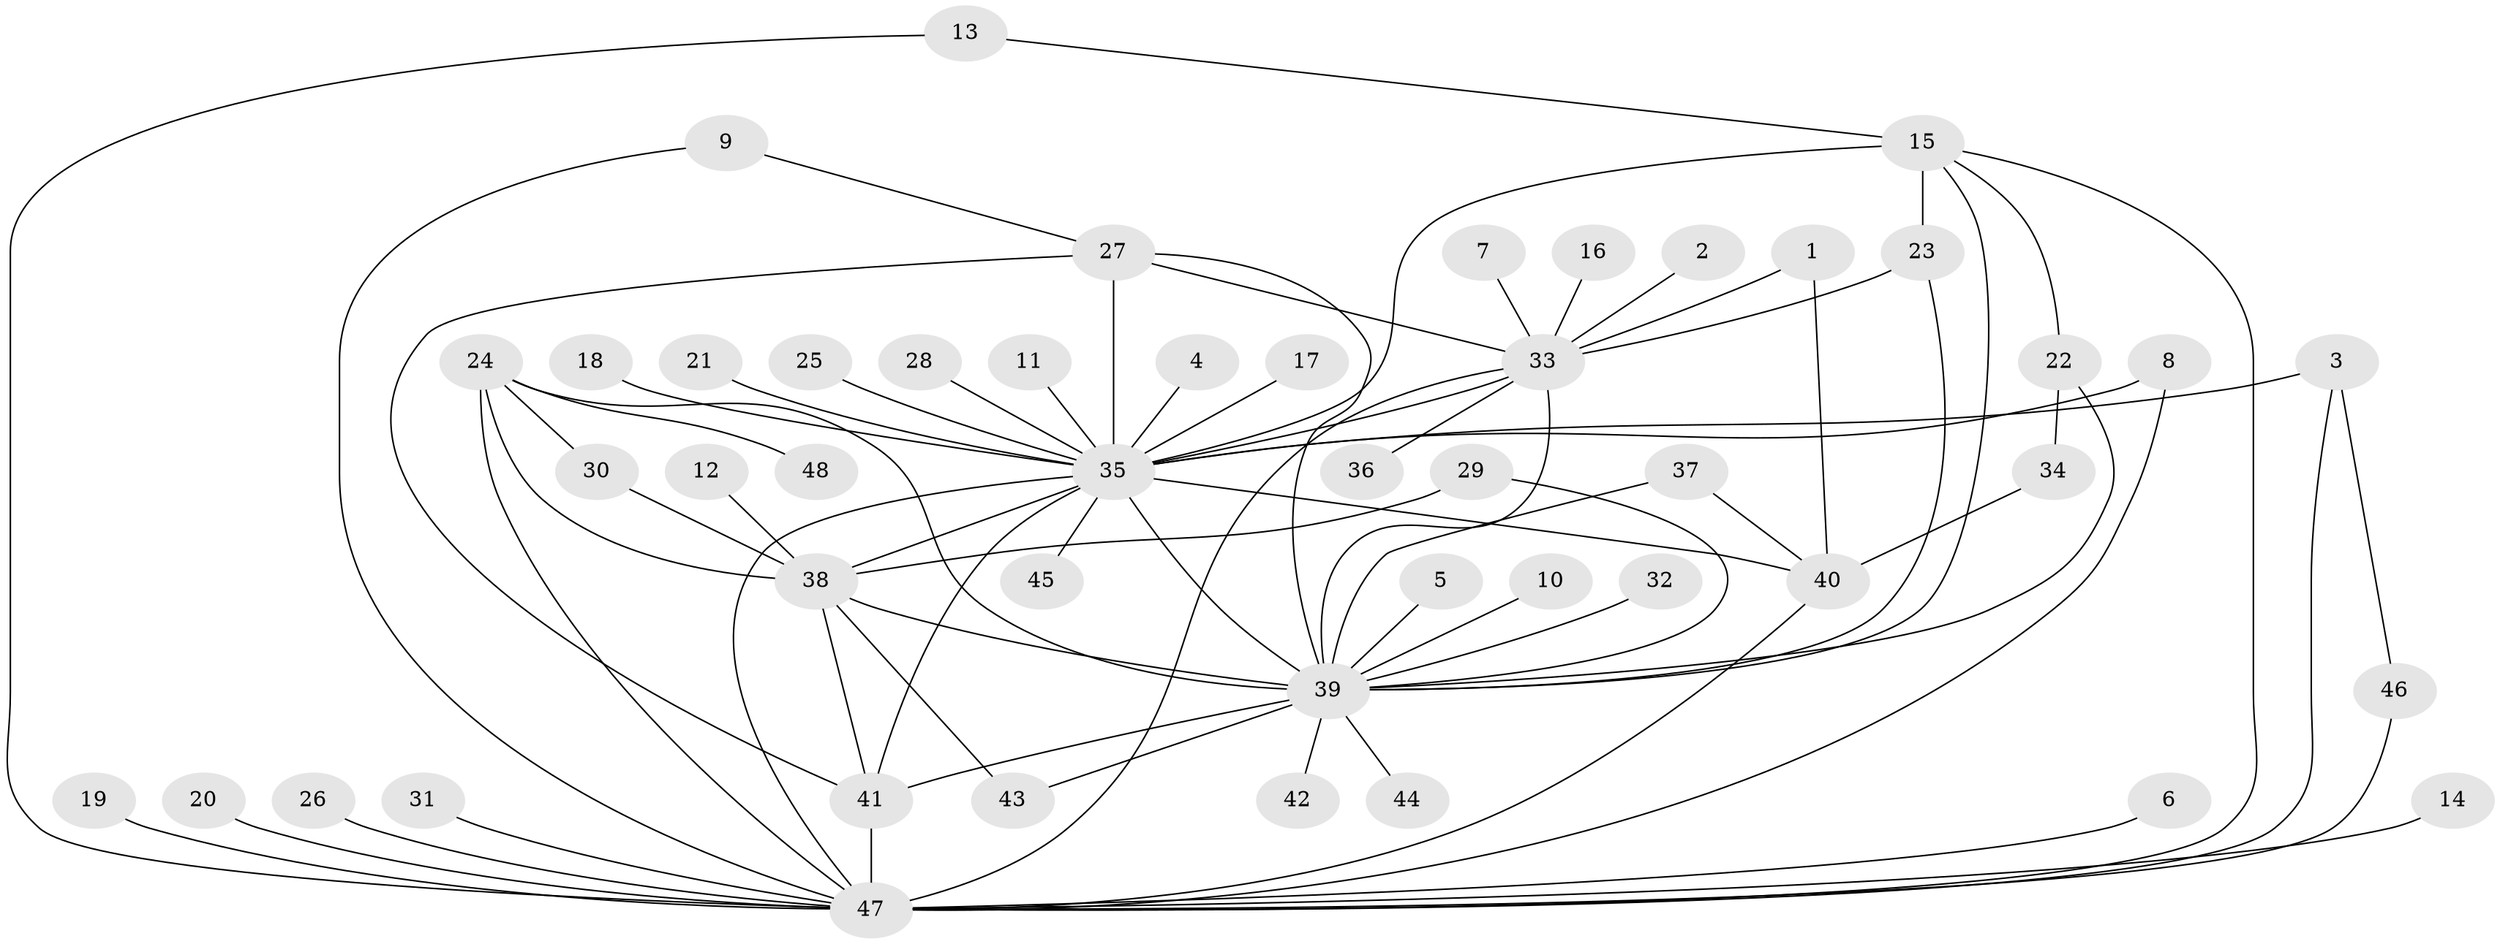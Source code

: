 // original degree distribution, {17: 0.010416666666666666, 16: 0.010416666666666666, 13: 0.010416666666666666, 7: 0.010416666666666666, 2: 0.28125, 5: 0.03125, 23: 0.010416666666666666, 1: 0.375, 8: 0.010416666666666666, 4: 0.10416666666666667, 3: 0.13541666666666666, 6: 0.010416666666666666}
// Generated by graph-tools (version 1.1) at 2025/49/03/09/25 03:49:55]
// undirected, 48 vertices, 75 edges
graph export_dot {
graph [start="1"]
  node [color=gray90,style=filled];
  1;
  2;
  3;
  4;
  5;
  6;
  7;
  8;
  9;
  10;
  11;
  12;
  13;
  14;
  15;
  16;
  17;
  18;
  19;
  20;
  21;
  22;
  23;
  24;
  25;
  26;
  27;
  28;
  29;
  30;
  31;
  32;
  33;
  34;
  35;
  36;
  37;
  38;
  39;
  40;
  41;
  42;
  43;
  44;
  45;
  46;
  47;
  48;
  1 -- 33 [weight=1.0];
  1 -- 40 [weight=1.0];
  2 -- 33 [weight=1.0];
  3 -- 35 [weight=1.0];
  3 -- 46 [weight=1.0];
  3 -- 47 [weight=1.0];
  4 -- 35 [weight=1.0];
  5 -- 39 [weight=1.0];
  6 -- 47 [weight=1.0];
  7 -- 33 [weight=1.0];
  8 -- 35 [weight=1.0];
  8 -- 47 [weight=1.0];
  9 -- 27 [weight=1.0];
  9 -- 47 [weight=1.0];
  10 -- 39 [weight=1.0];
  11 -- 35 [weight=1.0];
  12 -- 38 [weight=1.0];
  13 -- 15 [weight=1.0];
  13 -- 47 [weight=1.0];
  14 -- 47 [weight=1.0];
  15 -- 22 [weight=1.0];
  15 -- 23 [weight=1.0];
  15 -- 35 [weight=2.0];
  15 -- 39 [weight=1.0];
  15 -- 47 [weight=1.0];
  16 -- 33 [weight=1.0];
  17 -- 35 [weight=1.0];
  18 -- 35 [weight=1.0];
  19 -- 47 [weight=1.0];
  20 -- 47 [weight=1.0];
  21 -- 35 [weight=1.0];
  22 -- 34 [weight=1.0];
  22 -- 39 [weight=1.0];
  23 -- 33 [weight=1.0];
  23 -- 39 [weight=1.0];
  24 -- 30 [weight=1.0];
  24 -- 38 [weight=1.0];
  24 -- 39 [weight=1.0];
  24 -- 47 [weight=1.0];
  24 -- 48 [weight=1.0];
  25 -- 35 [weight=1.0];
  26 -- 47 [weight=1.0];
  27 -- 33 [weight=1.0];
  27 -- 35 [weight=2.0];
  27 -- 39 [weight=1.0];
  27 -- 41 [weight=1.0];
  28 -- 35 [weight=1.0];
  29 -- 38 [weight=2.0];
  29 -- 39 [weight=1.0];
  30 -- 38 [weight=1.0];
  31 -- 47 [weight=1.0];
  32 -- 39 [weight=1.0];
  33 -- 35 [weight=1.0];
  33 -- 36 [weight=1.0];
  33 -- 39 [weight=1.0];
  33 -- 47 [weight=1.0];
  34 -- 40 [weight=1.0];
  35 -- 38 [weight=2.0];
  35 -- 39 [weight=2.0];
  35 -- 40 [weight=1.0];
  35 -- 41 [weight=1.0];
  35 -- 45 [weight=1.0];
  35 -- 47 [weight=1.0];
  37 -- 39 [weight=1.0];
  37 -- 40 [weight=1.0];
  38 -- 39 [weight=1.0];
  38 -- 41 [weight=1.0];
  38 -- 43 [weight=1.0];
  39 -- 41 [weight=1.0];
  39 -- 42 [weight=1.0];
  39 -- 43 [weight=1.0];
  39 -- 44 [weight=1.0];
  40 -- 47 [weight=1.0];
  41 -- 47 [weight=1.0];
  46 -- 47 [weight=1.0];
}
